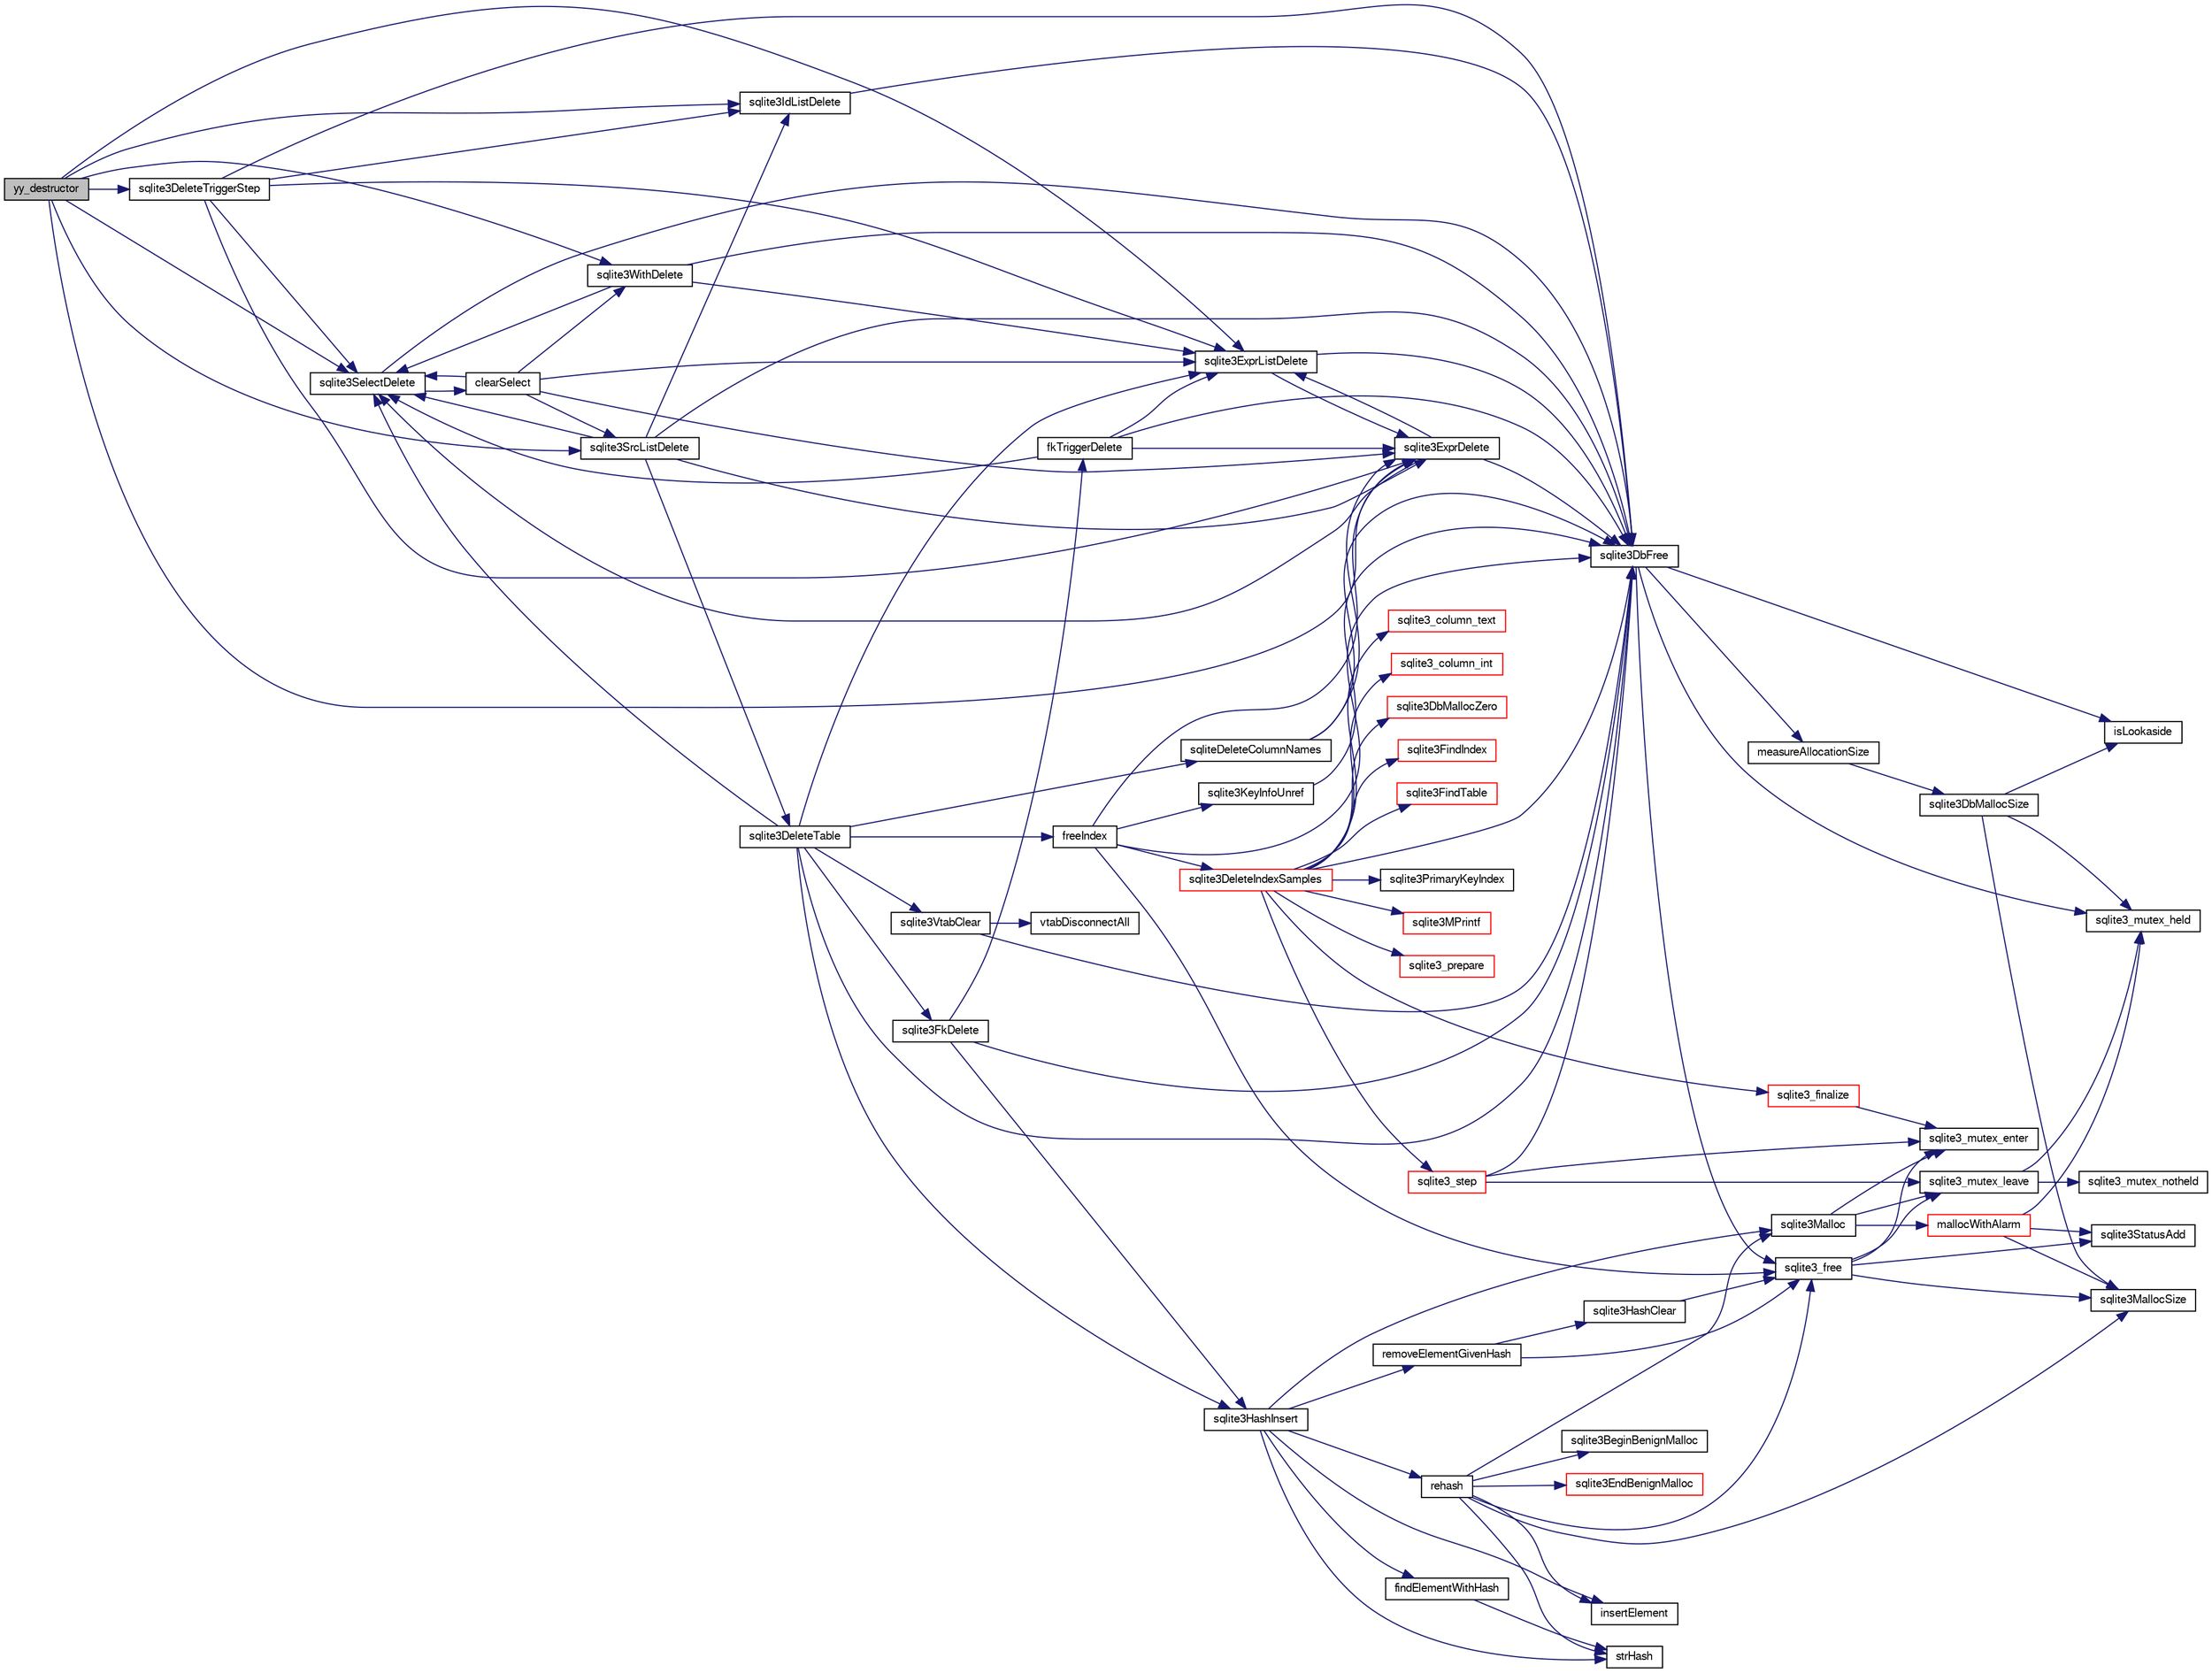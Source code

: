 digraph "yy_destructor"
{
  edge [fontname="FreeSans",fontsize="10",labelfontname="FreeSans",labelfontsize="10"];
  node [fontname="FreeSans",fontsize="10",shape=record];
  rankdir="LR";
  Node927843 [label="yy_destructor",height=0.2,width=0.4,color="black", fillcolor="grey75", style="filled", fontcolor="black"];
  Node927843 -> Node927844 [color="midnightblue",fontsize="10",style="solid",fontname="FreeSans"];
  Node927844 [label="sqlite3SelectDelete",height=0.2,width=0.4,color="black", fillcolor="white", style="filled",URL="$sqlite3_8c.html#a0f56959f0acac85496744f0d068854a0"];
  Node927844 -> Node927845 [color="midnightblue",fontsize="10",style="solid",fontname="FreeSans"];
  Node927845 [label="clearSelect",height=0.2,width=0.4,color="black", fillcolor="white", style="filled",URL="$sqlite3_8c.html#ac083bac4f2f02c26aa02fc24ca8c2dd9"];
  Node927845 -> Node927846 [color="midnightblue",fontsize="10",style="solid",fontname="FreeSans"];
  Node927846 [label="sqlite3ExprListDelete",height=0.2,width=0.4,color="black", fillcolor="white", style="filled",URL="$sqlite3_8c.html#ae9cd46eac81e86a04ed8c09b99fc3c10"];
  Node927846 -> Node927847 [color="midnightblue",fontsize="10",style="solid",fontname="FreeSans"];
  Node927847 [label="sqlite3ExprDelete",height=0.2,width=0.4,color="black", fillcolor="white", style="filled",URL="$sqlite3_8c.html#ae4e21ab5918e0428fbaa9e615dceb309"];
  Node927847 -> Node927848 [color="midnightblue",fontsize="10",style="solid",fontname="FreeSans"];
  Node927848 [label="sqlite3DbFree",height=0.2,width=0.4,color="black", fillcolor="white", style="filled",URL="$sqlite3_8c.html#ac70ab821a6607b4a1b909582dc37a069"];
  Node927848 -> Node927849 [color="midnightblue",fontsize="10",style="solid",fontname="FreeSans"];
  Node927849 [label="sqlite3_mutex_held",height=0.2,width=0.4,color="black", fillcolor="white", style="filled",URL="$sqlite3_8c.html#acf77da68932b6bc163c5e68547ecc3e7"];
  Node927848 -> Node927850 [color="midnightblue",fontsize="10",style="solid",fontname="FreeSans"];
  Node927850 [label="measureAllocationSize",height=0.2,width=0.4,color="black", fillcolor="white", style="filled",URL="$sqlite3_8c.html#a45731e644a22fdb756e2b6337224217a"];
  Node927850 -> Node927851 [color="midnightblue",fontsize="10",style="solid",fontname="FreeSans"];
  Node927851 [label="sqlite3DbMallocSize",height=0.2,width=0.4,color="black", fillcolor="white", style="filled",URL="$sqlite3_8c.html#aa397e5a8a03495203a0767abf0a71f86"];
  Node927851 -> Node927852 [color="midnightblue",fontsize="10",style="solid",fontname="FreeSans"];
  Node927852 [label="sqlite3MallocSize",height=0.2,width=0.4,color="black", fillcolor="white", style="filled",URL="$sqlite3_8c.html#acf5d2a5f35270bafb050bd2def576955"];
  Node927851 -> Node927849 [color="midnightblue",fontsize="10",style="solid",fontname="FreeSans"];
  Node927851 -> Node927853 [color="midnightblue",fontsize="10",style="solid",fontname="FreeSans"];
  Node927853 [label="isLookaside",height=0.2,width=0.4,color="black", fillcolor="white", style="filled",URL="$sqlite3_8c.html#a770fa05ff9717b75e16f4d968a77b897"];
  Node927848 -> Node927853 [color="midnightblue",fontsize="10",style="solid",fontname="FreeSans"];
  Node927848 -> Node927854 [color="midnightblue",fontsize="10",style="solid",fontname="FreeSans"];
  Node927854 [label="sqlite3_free",height=0.2,width=0.4,color="black", fillcolor="white", style="filled",URL="$sqlite3_8c.html#a6552349e36a8a691af5487999ab09519"];
  Node927854 -> Node927855 [color="midnightblue",fontsize="10",style="solid",fontname="FreeSans"];
  Node927855 [label="sqlite3_mutex_enter",height=0.2,width=0.4,color="black", fillcolor="white", style="filled",URL="$sqlite3_8c.html#a1c12cde690bd89f104de5cbad12a6bf5"];
  Node927854 -> Node927856 [color="midnightblue",fontsize="10",style="solid",fontname="FreeSans"];
  Node927856 [label="sqlite3StatusAdd",height=0.2,width=0.4,color="black", fillcolor="white", style="filled",URL="$sqlite3_8c.html#afa029f93586aeab4cc85360905dae9cd"];
  Node927854 -> Node927852 [color="midnightblue",fontsize="10",style="solid",fontname="FreeSans"];
  Node927854 -> Node927857 [color="midnightblue",fontsize="10",style="solid",fontname="FreeSans"];
  Node927857 [label="sqlite3_mutex_leave",height=0.2,width=0.4,color="black", fillcolor="white", style="filled",URL="$sqlite3_8c.html#a5838d235601dbd3c1fa993555c6bcc93"];
  Node927857 -> Node927849 [color="midnightblue",fontsize="10",style="solid",fontname="FreeSans"];
  Node927857 -> Node927858 [color="midnightblue",fontsize="10",style="solid",fontname="FreeSans"];
  Node927858 [label="sqlite3_mutex_notheld",height=0.2,width=0.4,color="black", fillcolor="white", style="filled",URL="$sqlite3_8c.html#a83967c837c1c000d3b5adcfaa688f5dc"];
  Node927847 -> Node927844 [color="midnightblue",fontsize="10",style="solid",fontname="FreeSans"];
  Node927847 -> Node927846 [color="midnightblue",fontsize="10",style="solid",fontname="FreeSans"];
  Node927846 -> Node927848 [color="midnightblue",fontsize="10",style="solid",fontname="FreeSans"];
  Node927845 -> Node927859 [color="midnightblue",fontsize="10",style="solid",fontname="FreeSans"];
  Node927859 [label="sqlite3SrcListDelete",height=0.2,width=0.4,color="black", fillcolor="white", style="filled",URL="$sqlite3_8c.html#acc250a3e5e7fd8889a16a9f28e3e7312"];
  Node927859 -> Node927848 [color="midnightblue",fontsize="10",style="solid",fontname="FreeSans"];
  Node927859 -> Node927860 [color="midnightblue",fontsize="10",style="solid",fontname="FreeSans"];
  Node927860 [label="sqlite3DeleteTable",height=0.2,width=0.4,color="black", fillcolor="white", style="filled",URL="$sqlite3_8c.html#a7fd3d507375a381a3807f92735318973"];
  Node927860 -> Node927861 [color="midnightblue",fontsize="10",style="solid",fontname="FreeSans"];
  Node927861 [label="sqlite3HashInsert",height=0.2,width=0.4,color="black", fillcolor="white", style="filled",URL="$sqlite3_8c.html#aebbc6c13b3c139d5f3463938f441da3d"];
  Node927861 -> Node927862 [color="midnightblue",fontsize="10",style="solid",fontname="FreeSans"];
  Node927862 [label="findElementWithHash",height=0.2,width=0.4,color="black", fillcolor="white", style="filled",URL="$sqlite3_8c.html#a75c0f574fa5d51702434c6e980d57d7f"];
  Node927862 -> Node927863 [color="midnightblue",fontsize="10",style="solid",fontname="FreeSans"];
  Node927863 [label="strHash",height=0.2,width=0.4,color="black", fillcolor="white", style="filled",URL="$sqlite3_8c.html#ad7193605dadc27cf291d54e15bdd011d"];
  Node927861 -> Node927864 [color="midnightblue",fontsize="10",style="solid",fontname="FreeSans"];
  Node927864 [label="removeElementGivenHash",height=0.2,width=0.4,color="black", fillcolor="white", style="filled",URL="$sqlite3_8c.html#a97ff4ac3846af0f8caf5426adfa2808a"];
  Node927864 -> Node927854 [color="midnightblue",fontsize="10",style="solid",fontname="FreeSans"];
  Node927864 -> Node927865 [color="midnightblue",fontsize="10",style="solid",fontname="FreeSans"];
  Node927865 [label="sqlite3HashClear",height=0.2,width=0.4,color="black", fillcolor="white", style="filled",URL="$sqlite3_8c.html#acc7a2dfa6603c59af14b3792fe463c73"];
  Node927865 -> Node927854 [color="midnightblue",fontsize="10",style="solid",fontname="FreeSans"];
  Node927861 -> Node927866 [color="midnightblue",fontsize="10",style="solid",fontname="FreeSans"];
  Node927866 [label="sqlite3Malloc",height=0.2,width=0.4,color="black", fillcolor="white", style="filled",URL="$sqlite3_8c.html#a361a2eaa846b1885f123abe46f5d8b2b"];
  Node927866 -> Node927855 [color="midnightblue",fontsize="10",style="solid",fontname="FreeSans"];
  Node927866 -> Node927867 [color="midnightblue",fontsize="10",style="solid",fontname="FreeSans"];
  Node927867 [label="mallocWithAlarm",height=0.2,width=0.4,color="red", fillcolor="white", style="filled",URL="$sqlite3_8c.html#ab070d5cf8e48ec8a6a43cf025d48598b"];
  Node927867 -> Node927849 [color="midnightblue",fontsize="10",style="solid",fontname="FreeSans"];
  Node927867 -> Node927852 [color="midnightblue",fontsize="10",style="solid",fontname="FreeSans"];
  Node927867 -> Node927856 [color="midnightblue",fontsize="10",style="solid",fontname="FreeSans"];
  Node927866 -> Node927857 [color="midnightblue",fontsize="10",style="solid",fontname="FreeSans"];
  Node927861 -> Node927871 [color="midnightblue",fontsize="10",style="solid",fontname="FreeSans"];
  Node927871 [label="rehash",height=0.2,width=0.4,color="black", fillcolor="white", style="filled",URL="$sqlite3_8c.html#a4851529638f6c7af16239ee6e2dcc628"];
  Node927871 -> Node927872 [color="midnightblue",fontsize="10",style="solid",fontname="FreeSans"];
  Node927872 [label="sqlite3BeginBenignMalloc",height=0.2,width=0.4,color="black", fillcolor="white", style="filled",URL="$sqlite3_8c.html#a3344c0e2b1b6df701a1cb326602fac14"];
  Node927871 -> Node927866 [color="midnightblue",fontsize="10",style="solid",fontname="FreeSans"];
  Node927871 -> Node927873 [color="midnightblue",fontsize="10",style="solid",fontname="FreeSans"];
  Node927873 [label="sqlite3EndBenignMalloc",height=0.2,width=0.4,color="red", fillcolor="white", style="filled",URL="$sqlite3_8c.html#a4582127cc64d483dc66c7acf9d8d8fbb"];
  Node927871 -> Node927854 [color="midnightblue",fontsize="10",style="solid",fontname="FreeSans"];
  Node927871 -> Node927852 [color="midnightblue",fontsize="10",style="solid",fontname="FreeSans"];
  Node927871 -> Node927863 [color="midnightblue",fontsize="10",style="solid",fontname="FreeSans"];
  Node927871 -> Node928138 [color="midnightblue",fontsize="10",style="solid",fontname="FreeSans"];
  Node928138 [label="insertElement",height=0.2,width=0.4,color="black", fillcolor="white", style="filled",URL="$sqlite3_8c.html#a011f717fc5c46f03d78bf81b6714e0ee"];
  Node927861 -> Node927863 [color="midnightblue",fontsize="10",style="solid",fontname="FreeSans"];
  Node927861 -> Node928138 [color="midnightblue",fontsize="10",style="solid",fontname="FreeSans"];
  Node927860 -> Node928139 [color="midnightblue",fontsize="10",style="solid",fontname="FreeSans"];
  Node928139 [label="freeIndex",height=0.2,width=0.4,color="black", fillcolor="white", style="filled",URL="$sqlite3_8c.html#a00907c99c18d5bcb9d0b38c077146c31"];
  Node928139 -> Node928140 [color="midnightblue",fontsize="10",style="solid",fontname="FreeSans"];
  Node928140 [label="sqlite3DeleteIndexSamples",height=0.2,width=0.4,color="red", fillcolor="white", style="filled",URL="$sqlite3_8c.html#aaeda0302fbf61397ec009f65bed047ef"];
  Node928140 -> Node927848 [color="midnightblue",fontsize="10",style="solid",fontname="FreeSans"];
  Node928140 -> Node928141 [color="midnightblue",fontsize="10",style="solid",fontname="FreeSans"];
  Node928141 [label="sqlite3FindIndex",height=0.2,width=0.4,color="red", fillcolor="white", style="filled",URL="$sqlite3_8c.html#a79fb99db8d0f914bb72dd374ae088512"];
  Node928140 -> Node928143 [color="midnightblue",fontsize="10",style="solid",fontname="FreeSans"];
  Node928143 [label="sqlite3FindTable",height=0.2,width=0.4,color="red", fillcolor="white", style="filled",URL="$sqlite3_8c.html#afa51dbee6173bf3a8a3df76b07cea789"];
  Node928140 -> Node928144 [color="midnightblue",fontsize="10",style="solid",fontname="FreeSans"];
  Node928144 [label="sqlite3PrimaryKeyIndex",height=0.2,width=0.4,color="black", fillcolor="white", style="filled",URL="$sqlite3_8c.html#af6edde3fbbd22a22b86ad32677fad95b"];
  Node928140 -> Node928119 [color="midnightblue",fontsize="10",style="solid",fontname="FreeSans"];
  Node928119 [label="sqlite3MPrintf",height=0.2,width=0.4,color="red", fillcolor="white", style="filled",URL="$sqlite3_8c.html#a208ef0df84e9778778804a19af03efea"];
  Node928140 -> Node928145 [color="midnightblue",fontsize="10",style="solid",fontname="FreeSans"];
  Node928145 [label="sqlite3_prepare",height=0.2,width=0.4,color="red", fillcolor="white", style="filled",URL="$sqlite3_8c.html#a8c39e7b9dbeff01f0a399b46d4b29f1c"];
  Node928140 -> Node928523 [color="midnightblue",fontsize="10",style="solid",fontname="FreeSans"];
  Node928523 [label="sqlite3_step",height=0.2,width=0.4,color="red", fillcolor="white", style="filled",URL="$sqlite3_8c.html#ac1e491ce36b7471eb28387f7d3c74334"];
  Node928523 -> Node927855 [color="midnightblue",fontsize="10",style="solid",fontname="FreeSans"];
  Node928523 -> Node927848 [color="midnightblue",fontsize="10",style="solid",fontname="FreeSans"];
  Node928523 -> Node927857 [color="midnightblue",fontsize="10",style="solid",fontname="FreeSans"];
  Node928140 -> Node928698 [color="midnightblue",fontsize="10",style="solid",fontname="FreeSans"];
  Node928698 [label="sqlite3_column_text",height=0.2,width=0.4,color="red", fillcolor="white", style="filled",URL="$sqlite3_8c.html#aee36f5eaf67b425ddf6f9b7a2004d018"];
  Node928140 -> Node928790 [color="midnightblue",fontsize="10",style="solid",fontname="FreeSans"];
  Node928790 [label="sqlite3_column_int",height=0.2,width=0.4,color="red", fillcolor="white", style="filled",URL="$sqlite3_8c.html#a6bd16f5b3266f473e37e8e3d4ebb4290"];
  Node928140 -> Node928069 [color="midnightblue",fontsize="10",style="solid",fontname="FreeSans"];
  Node928069 [label="sqlite3DbMallocZero",height=0.2,width=0.4,color="red", fillcolor="white", style="filled",URL="$sqlite3_8c.html#a49cfebac9d6067a03442c92af73f33e4"];
  Node928140 -> Node928516 [color="midnightblue",fontsize="10",style="solid",fontname="FreeSans"];
  Node928516 [label="sqlite3_finalize",height=0.2,width=0.4,color="red", fillcolor="white", style="filled",URL="$sqlite3_8c.html#a801195c0f771d40bb4be1e40f3b88945"];
  Node928516 -> Node927855 [color="midnightblue",fontsize="10",style="solid",fontname="FreeSans"];
  Node928139 -> Node928179 [color="midnightblue",fontsize="10",style="solid",fontname="FreeSans"];
  Node928179 [label="sqlite3KeyInfoUnref",height=0.2,width=0.4,color="black", fillcolor="white", style="filled",URL="$sqlite3_8c.html#ac94cc1874ab0865db1dbbefd3886ba4a"];
  Node928179 -> Node927848 [color="midnightblue",fontsize="10",style="solid",fontname="FreeSans"];
  Node928139 -> Node927847 [color="midnightblue",fontsize="10",style="solid",fontname="FreeSans"];
  Node928139 -> Node927848 [color="midnightblue",fontsize="10",style="solid",fontname="FreeSans"];
  Node928139 -> Node927854 [color="midnightblue",fontsize="10",style="solid",fontname="FreeSans"];
  Node927860 -> Node928793 [color="midnightblue",fontsize="10",style="solid",fontname="FreeSans"];
  Node928793 [label="sqlite3FkDelete",height=0.2,width=0.4,color="black", fillcolor="white", style="filled",URL="$sqlite3_8c.html#a59a33da6c4e11d3f99b15eafdc01f013"];
  Node928793 -> Node927861 [color="midnightblue",fontsize="10",style="solid",fontname="FreeSans"];
  Node928793 -> Node928794 [color="midnightblue",fontsize="10",style="solid",fontname="FreeSans"];
  Node928794 [label="fkTriggerDelete",height=0.2,width=0.4,color="black", fillcolor="white", style="filled",URL="$sqlite3_8c.html#a45e39c07b1ac453fc3ee0d8779da2cc1"];
  Node928794 -> Node927847 [color="midnightblue",fontsize="10",style="solid",fontname="FreeSans"];
  Node928794 -> Node927846 [color="midnightblue",fontsize="10",style="solid",fontname="FreeSans"];
  Node928794 -> Node927844 [color="midnightblue",fontsize="10",style="solid",fontname="FreeSans"];
  Node928794 -> Node927848 [color="midnightblue",fontsize="10",style="solid",fontname="FreeSans"];
  Node928793 -> Node927848 [color="midnightblue",fontsize="10",style="solid",fontname="FreeSans"];
  Node927860 -> Node928795 [color="midnightblue",fontsize="10",style="solid",fontname="FreeSans"];
  Node928795 [label="sqliteDeleteColumnNames",height=0.2,width=0.4,color="black", fillcolor="white", style="filled",URL="$sqlite3_8c.html#a30fd46bd85a745b908f382e5dd74c38a"];
  Node928795 -> Node927848 [color="midnightblue",fontsize="10",style="solid",fontname="FreeSans"];
  Node928795 -> Node927847 [color="midnightblue",fontsize="10",style="solid",fontname="FreeSans"];
  Node927860 -> Node927848 [color="midnightblue",fontsize="10",style="solid",fontname="FreeSans"];
  Node927860 -> Node927844 [color="midnightblue",fontsize="10",style="solid",fontname="FreeSans"];
  Node927860 -> Node927846 [color="midnightblue",fontsize="10",style="solid",fontname="FreeSans"];
  Node927860 -> Node928796 [color="midnightblue",fontsize="10",style="solid",fontname="FreeSans"];
  Node928796 [label="sqlite3VtabClear",height=0.2,width=0.4,color="black", fillcolor="white", style="filled",URL="$sqlite3_8c.html#a0690ffd2d2e58bd4ed1ce4f1e35c1ef1"];
  Node928796 -> Node928776 [color="midnightblue",fontsize="10",style="solid",fontname="FreeSans"];
  Node928776 [label="vtabDisconnectAll",height=0.2,width=0.4,color="black", fillcolor="white", style="filled",URL="$sqlite3_8c.html#aa3d5506c2557b3e090d8409b5ee27d29"];
  Node928796 -> Node927848 [color="midnightblue",fontsize="10",style="solid",fontname="FreeSans"];
  Node927859 -> Node927844 [color="midnightblue",fontsize="10",style="solid",fontname="FreeSans"];
  Node927859 -> Node927847 [color="midnightblue",fontsize="10",style="solid",fontname="FreeSans"];
  Node927859 -> Node928185 [color="midnightblue",fontsize="10",style="solid",fontname="FreeSans"];
  Node928185 [label="sqlite3IdListDelete",height=0.2,width=0.4,color="black", fillcolor="white", style="filled",URL="$sqlite3_8c.html#a38bea53ea789e86289ca600ff6010f73"];
  Node928185 -> Node927848 [color="midnightblue",fontsize="10",style="solid",fontname="FreeSans"];
  Node927845 -> Node927847 [color="midnightblue",fontsize="10",style="solid",fontname="FreeSans"];
  Node927845 -> Node927844 [color="midnightblue",fontsize="10",style="solid",fontname="FreeSans"];
  Node927845 -> Node928182 [color="midnightblue",fontsize="10",style="solid",fontname="FreeSans"];
  Node928182 [label="sqlite3WithDelete",height=0.2,width=0.4,color="black", fillcolor="white", style="filled",URL="$sqlite3_8c.html#a17d9ea3de76b5d740b422ea9b4fe3abb"];
  Node928182 -> Node927846 [color="midnightblue",fontsize="10",style="solid",fontname="FreeSans"];
  Node928182 -> Node927844 [color="midnightblue",fontsize="10",style="solid",fontname="FreeSans"];
  Node928182 -> Node927848 [color="midnightblue",fontsize="10",style="solid",fontname="FreeSans"];
  Node927844 -> Node927848 [color="midnightblue",fontsize="10",style="solid",fontname="FreeSans"];
  Node927843 -> Node927847 [color="midnightblue",fontsize="10",style="solid",fontname="FreeSans"];
  Node927843 -> Node927846 [color="midnightblue",fontsize="10",style="solid",fontname="FreeSans"];
  Node927843 -> Node927859 [color="midnightblue",fontsize="10",style="solid",fontname="FreeSans"];
  Node927843 -> Node928182 [color="midnightblue",fontsize="10",style="solid",fontname="FreeSans"];
  Node927843 -> Node928185 [color="midnightblue",fontsize="10",style="solid",fontname="FreeSans"];
  Node927843 -> Node928184 [color="midnightblue",fontsize="10",style="solid",fontname="FreeSans"];
  Node928184 [label="sqlite3DeleteTriggerStep",height=0.2,width=0.4,color="black", fillcolor="white", style="filled",URL="$sqlite3_8c.html#a53f07c621cb9933a2287e26026abce8a"];
  Node928184 -> Node927847 [color="midnightblue",fontsize="10",style="solid",fontname="FreeSans"];
  Node928184 -> Node927846 [color="midnightblue",fontsize="10",style="solid",fontname="FreeSans"];
  Node928184 -> Node927844 [color="midnightblue",fontsize="10",style="solid",fontname="FreeSans"];
  Node928184 -> Node928185 [color="midnightblue",fontsize="10",style="solid",fontname="FreeSans"];
  Node928184 -> Node927848 [color="midnightblue",fontsize="10",style="solid",fontname="FreeSans"];
}
